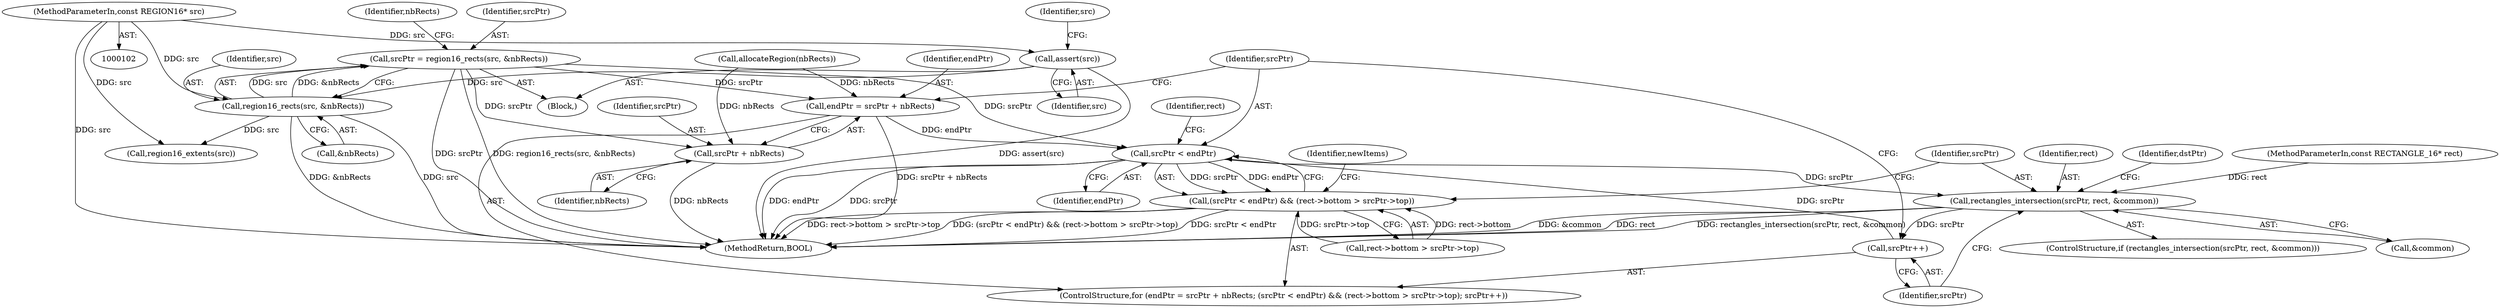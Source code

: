 digraph "0_FreeRDP_fc80ab45621bd966f70594c0b7393ec005a94007_0@pointer" {
"1000123" [label="(Call,srcPtr = region16_rects(src, &nbRects))"];
"1000125" [label="(Call,region16_rects(src, &nbRects))"];
"1000117" [label="(Call,assert(src))"];
"1000104" [label="(MethodParameterIn,const REGION16* src)"];
"1000192" [label="(Call,endPtr = srcPtr + nbRects)"];
"1000198" [label="(Call,srcPtr < endPtr)"];
"1000197" [label="(Call,(srcPtr < endPtr) && (rect->bottom > srcPtr->top))"];
"1000212" [label="(Call,rectangles_intersection(srcPtr, rect, &common))"];
"1000208" [label="(Call,srcPtr++)"];
"1000194" [label="(Call,srcPtr + nbRects)"];
"1000352" [label="(MethodReturn,BOOL)"];
"1000131" [label="(Identifier,nbRects)"];
"1000123" [label="(Call,srcPtr = region16_rects(src, &nbRects))"];
"1000168" [label="(Call,allocateRegion(nbRects))"];
"1000117" [label="(Call,assert(src))"];
"1000213" [label="(Identifier,srcPtr)"];
"1000104" [label="(MethodParameterIn,const REGION16* src)"];
"1000203" [label="(Identifier,rect)"];
"1000118" [label="(Identifier,src)"];
"1000201" [label="(Call,rect->bottom > srcPtr->top)"];
"1000191" [label="(ControlStructure,for (endPtr = srcPtr + nbRects; (srcPtr < endPtr) && (rect->bottom > srcPtr->top); srcPtr++))"];
"1000214" [label="(Identifier,rect)"];
"1000106" [label="(Block,)"];
"1000198" [label="(Call,srcPtr < endPtr)"];
"1000194" [label="(Call,srcPtr + nbRects)"];
"1000125" [label="(Call,region16_rects(src, &nbRects))"];
"1000220" [label="(Identifier,dstPtr)"];
"1000121" [label="(Identifier,src)"];
"1000195" [label="(Identifier,srcPtr)"];
"1000127" [label="(Call,&nbRects)"];
"1000126" [label="(Identifier,src)"];
"1000196" [label="(Identifier,nbRects)"];
"1000209" [label="(Identifier,srcPtr)"];
"1000212" [label="(Call,rectangles_intersection(srcPtr, rect, &common))"];
"1000200" [label="(Identifier,endPtr)"];
"1000192" [label="(Call,endPtr = srcPtr + nbRects)"];
"1000105" [label="(MethodParameterIn,const RECTANGLE_16* rect)"];
"1000139" [label="(Call,region16_extents(src))"];
"1000282" [label="(Identifier,newItems)"];
"1000211" [label="(ControlStructure,if (rectangles_intersection(srcPtr, rect, &common)))"];
"1000215" [label="(Call,&common)"];
"1000193" [label="(Identifier,endPtr)"];
"1000199" [label="(Identifier,srcPtr)"];
"1000197" [label="(Call,(srcPtr < endPtr) && (rect->bottom > srcPtr->top))"];
"1000208" [label="(Call,srcPtr++)"];
"1000124" [label="(Identifier,srcPtr)"];
"1000123" -> "1000106"  [label="AST: "];
"1000123" -> "1000125"  [label="CFG: "];
"1000124" -> "1000123"  [label="AST: "];
"1000125" -> "1000123"  [label="AST: "];
"1000131" -> "1000123"  [label="CFG: "];
"1000123" -> "1000352"  [label="DDG: region16_rects(src, &nbRects)"];
"1000123" -> "1000352"  [label="DDG: srcPtr"];
"1000125" -> "1000123"  [label="DDG: src"];
"1000125" -> "1000123"  [label="DDG: &nbRects"];
"1000123" -> "1000192"  [label="DDG: srcPtr"];
"1000123" -> "1000194"  [label="DDG: srcPtr"];
"1000123" -> "1000198"  [label="DDG: srcPtr"];
"1000125" -> "1000127"  [label="CFG: "];
"1000126" -> "1000125"  [label="AST: "];
"1000127" -> "1000125"  [label="AST: "];
"1000125" -> "1000352"  [label="DDG: src"];
"1000125" -> "1000352"  [label="DDG: &nbRects"];
"1000117" -> "1000125"  [label="DDG: src"];
"1000104" -> "1000125"  [label="DDG: src"];
"1000125" -> "1000139"  [label="DDG: src"];
"1000117" -> "1000106"  [label="AST: "];
"1000117" -> "1000118"  [label="CFG: "];
"1000118" -> "1000117"  [label="AST: "];
"1000121" -> "1000117"  [label="CFG: "];
"1000117" -> "1000352"  [label="DDG: assert(src)"];
"1000104" -> "1000117"  [label="DDG: src"];
"1000104" -> "1000102"  [label="AST: "];
"1000104" -> "1000352"  [label="DDG: src"];
"1000104" -> "1000139"  [label="DDG: src"];
"1000192" -> "1000191"  [label="AST: "];
"1000192" -> "1000194"  [label="CFG: "];
"1000193" -> "1000192"  [label="AST: "];
"1000194" -> "1000192"  [label="AST: "];
"1000199" -> "1000192"  [label="CFG: "];
"1000192" -> "1000352"  [label="DDG: srcPtr + nbRects"];
"1000168" -> "1000192"  [label="DDG: nbRects"];
"1000192" -> "1000198"  [label="DDG: endPtr"];
"1000198" -> "1000197"  [label="AST: "];
"1000198" -> "1000200"  [label="CFG: "];
"1000199" -> "1000198"  [label="AST: "];
"1000200" -> "1000198"  [label="AST: "];
"1000203" -> "1000198"  [label="CFG: "];
"1000197" -> "1000198"  [label="CFG: "];
"1000198" -> "1000352"  [label="DDG: endPtr"];
"1000198" -> "1000352"  [label="DDG: srcPtr"];
"1000198" -> "1000197"  [label="DDG: srcPtr"];
"1000198" -> "1000197"  [label="DDG: endPtr"];
"1000208" -> "1000198"  [label="DDG: srcPtr"];
"1000198" -> "1000212"  [label="DDG: srcPtr"];
"1000197" -> "1000191"  [label="AST: "];
"1000197" -> "1000201"  [label="CFG: "];
"1000201" -> "1000197"  [label="AST: "];
"1000213" -> "1000197"  [label="CFG: "];
"1000282" -> "1000197"  [label="CFG: "];
"1000197" -> "1000352"  [label="DDG: rect->bottom > srcPtr->top"];
"1000197" -> "1000352"  [label="DDG: (srcPtr < endPtr) && (rect->bottom > srcPtr->top)"];
"1000197" -> "1000352"  [label="DDG: srcPtr < endPtr"];
"1000201" -> "1000197"  [label="DDG: rect->bottom"];
"1000201" -> "1000197"  [label="DDG: srcPtr->top"];
"1000212" -> "1000211"  [label="AST: "];
"1000212" -> "1000215"  [label="CFG: "];
"1000213" -> "1000212"  [label="AST: "];
"1000214" -> "1000212"  [label="AST: "];
"1000215" -> "1000212"  [label="AST: "];
"1000220" -> "1000212"  [label="CFG: "];
"1000209" -> "1000212"  [label="CFG: "];
"1000212" -> "1000352"  [label="DDG: rect"];
"1000212" -> "1000352"  [label="DDG: rectangles_intersection(srcPtr, rect, &common)"];
"1000212" -> "1000352"  [label="DDG: &common"];
"1000212" -> "1000208"  [label="DDG: srcPtr"];
"1000105" -> "1000212"  [label="DDG: rect"];
"1000208" -> "1000191"  [label="AST: "];
"1000208" -> "1000209"  [label="CFG: "];
"1000209" -> "1000208"  [label="AST: "];
"1000199" -> "1000208"  [label="CFG: "];
"1000194" -> "1000196"  [label="CFG: "];
"1000195" -> "1000194"  [label="AST: "];
"1000196" -> "1000194"  [label="AST: "];
"1000194" -> "1000352"  [label="DDG: nbRects"];
"1000168" -> "1000194"  [label="DDG: nbRects"];
}
